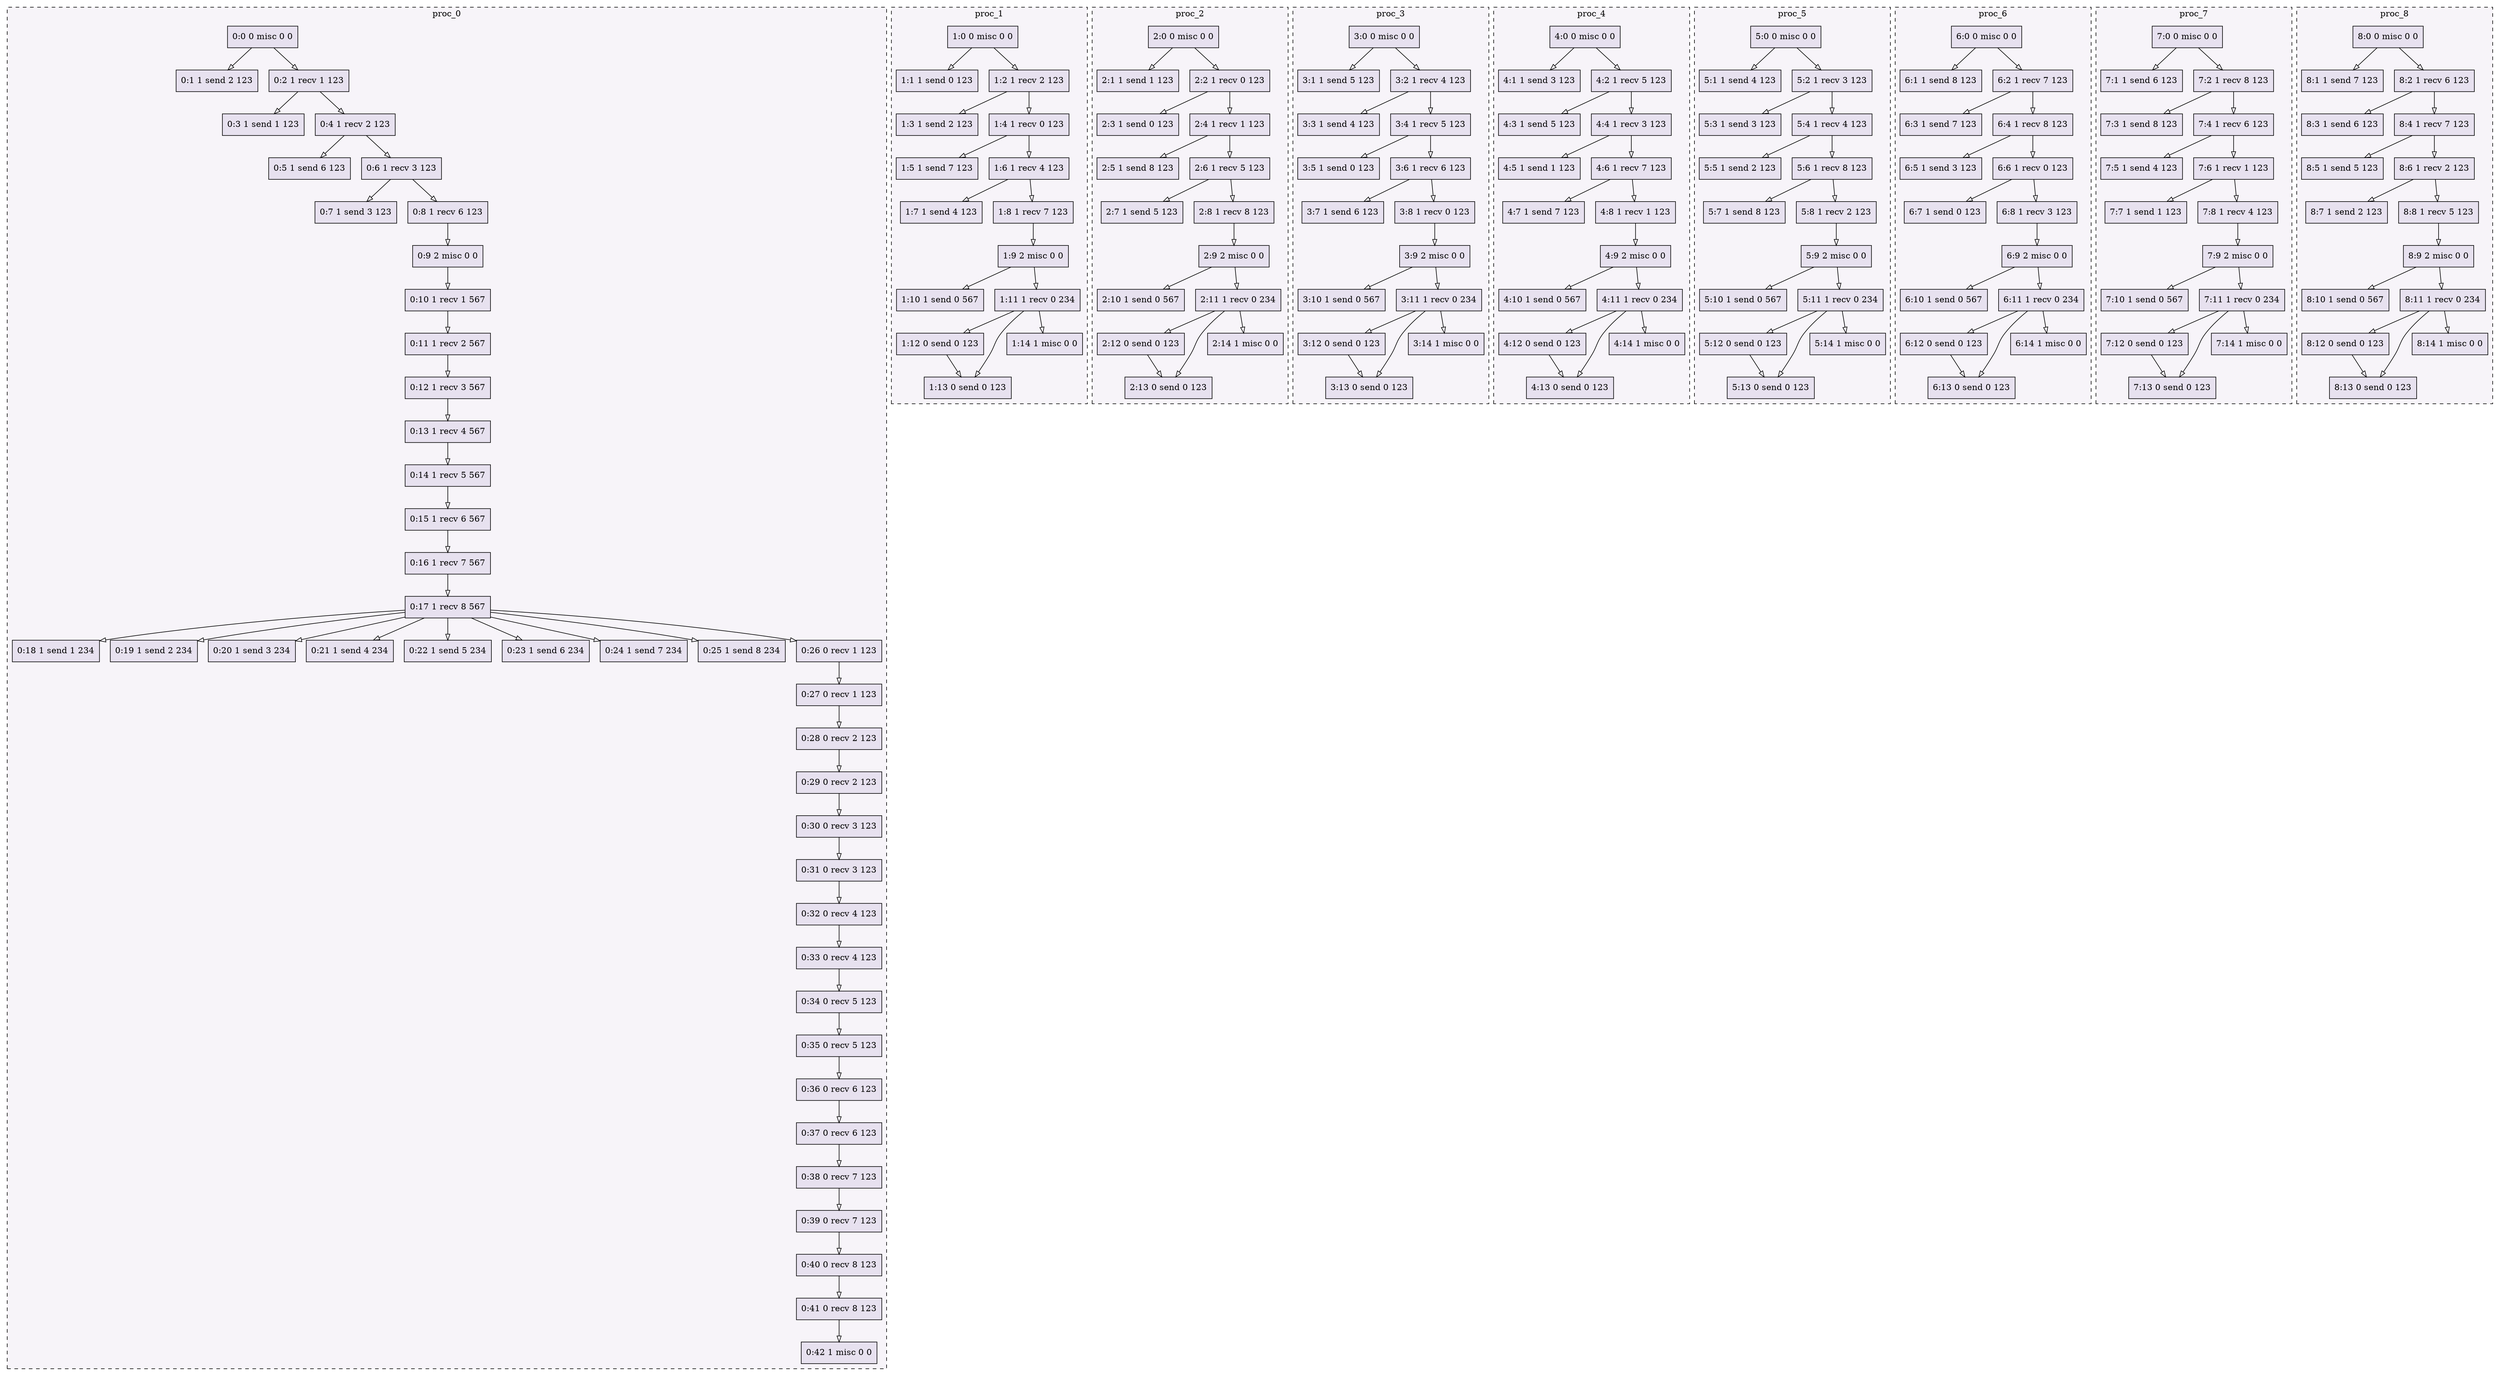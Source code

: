 digraph{node[shape=record style=filled colorscheme=purd9 fillcolor=2];subgraph cluster0{style=dashed;colorscheme=purd9;bgcolor=1;edge[arrowhead=empty];label=proc_0;0[label="0:0 0 misc 0 0"];1[label="0:1 1 send 2 123"];2[label="0:2 1 recv 1 123"];3[label="0:3 1 send 1 123"];4[label="0:4 1 recv 2 123"];5[label="0:5 1 send 6 123"];6[label="0:6 1 recv 3 123"];7[label="0:7 1 send 3 123"];8[label="0:8 1 recv 6 123"];9[label="0:9 2 misc 0 0"];10[label="0:10 1 recv 1 567"];11[label="0:11 1 recv 2 567"];12[label="0:12 1 recv 3 567"];13[label="0:13 1 recv 4 567"];14[label="0:14 1 recv 5 567"];15[label="0:15 1 recv 6 567"];16[label="0:16 1 recv 7 567"];17[label="0:17 1 recv 8 567"];18[label="0:18 1 send 1 234"];19[label="0:19 1 send 2 234"];20[label="0:20 1 send 3 234"];21[label="0:21 1 send 4 234"];22[label="0:22 1 send 5 234"];23[label="0:23 1 send 6 234"];24[label="0:24 1 send 7 234"];25[label="0:25 1 send 8 234"];26[label="0:26 0 recv 1 123"];27[label="0:27 0 recv 1 123"];28[label="0:28 0 recv 2 123"];29[label="0:29 0 recv 2 123"];30[label="0:30 0 recv 3 123"];31[label="0:31 0 recv 3 123"];32[label="0:32 0 recv 4 123"];33[label="0:33 0 recv 4 123"];34[label="0:34 0 recv 5 123"];35[label="0:35 0 recv 5 123"];36[label="0:36 0 recv 6 123"];37[label="0:37 0 recv 6 123"];38[label="0:38 0 recv 7 123"];39[label="0:39 0 recv 7 123"];40[label="0:40 0 recv 8 123"];41[label="0:41 0 recv 8 123"];42[label="0:42 1 misc 0 0"];0->1;0->2;2->3;2->4;4->5;4->6;6->7;6->8;8->9;9->10;10->11;11->12;12->13;13->14;14->15;15->16;16->17;17->18;17->19;17->20;17->21;17->22;17->23;17->24;17->25;17->26;26->27;27->28;28->29;29->30;30->31;31->32;32->33;33->34;34->35;35->36;36->37;37->38;38->39;39->40;40->41;41->42;}subgraph cluster1{style=dashed;colorscheme=purd9;bgcolor=1;edge[arrowhead=empty];label=proc_1;43[label="1:0 0 misc 0 0"];44[label="1:1 1 send 0 123"];45[label="1:2 1 recv 2 123"];46[label="1:3 1 send 2 123"];47[label="1:4 1 recv 0 123"];48[label="1:5 1 send 7 123"];49[label="1:6 1 recv 4 123"];50[label="1:7 1 send 4 123"];51[label="1:8 1 recv 7 123"];52[label="1:9 2 misc 0 0"];53[label="1:10 1 send 0 567"];54[label="1:11 1 recv 0 234"];55[label="1:12 0 send 0 123"];56[label="1:13 0 send 0 123"];57[label="1:14 1 misc 0 0"];43->44;43->45;45->46;45->47;47->48;47->49;49->50;49->51;51->52;52->53;52->54;54->55;55->56;54->56;54->57;}subgraph cluster2{style=dashed;colorscheme=purd9;bgcolor=1;edge[arrowhead=empty];label=proc_2;58[label="2:0 0 misc 0 0"];59[label="2:1 1 send 1 123"];60[label="2:2 1 recv 0 123"];61[label="2:3 1 send 0 123"];62[label="2:4 1 recv 1 123"];63[label="2:5 1 send 8 123"];64[label="2:6 1 recv 5 123"];65[label="2:7 1 send 5 123"];66[label="2:8 1 recv 8 123"];67[label="2:9 2 misc 0 0"];68[label="2:10 1 send 0 567"];69[label="2:11 1 recv 0 234"];70[label="2:12 0 send 0 123"];71[label="2:13 0 send 0 123"];72[label="2:14 1 misc 0 0"];58->59;58->60;60->61;60->62;62->63;62->64;64->65;64->66;66->67;67->68;67->69;69->70;70->71;69->71;69->72;}subgraph cluster3{style=dashed;colorscheme=purd9;bgcolor=1;edge[arrowhead=empty];label=proc_3;73[label="3:0 0 misc 0 0"];74[label="3:1 1 send 5 123"];75[label="3:2 1 recv 4 123"];76[label="3:3 1 send 4 123"];77[label="3:4 1 recv 5 123"];78[label="3:5 1 send 0 123"];79[label="3:6 1 recv 6 123"];80[label="3:7 1 send 6 123"];81[label="3:8 1 recv 0 123"];82[label="3:9 2 misc 0 0"];83[label="3:10 1 send 0 567"];84[label="3:11 1 recv 0 234"];85[label="3:12 0 send 0 123"];86[label="3:13 0 send 0 123"];87[label="3:14 1 misc 0 0"];73->74;73->75;75->76;75->77;77->78;77->79;79->80;79->81;81->82;82->83;82->84;84->85;85->86;84->86;84->87;}subgraph cluster4{style=dashed;colorscheme=purd9;bgcolor=1;edge[arrowhead=empty];label=proc_4;88[label="4:0 0 misc 0 0"];89[label="4:1 1 send 3 123"];90[label="4:2 1 recv 5 123"];91[label="4:3 1 send 5 123"];92[label="4:4 1 recv 3 123"];93[label="4:5 1 send 1 123"];94[label="4:6 1 recv 7 123"];95[label="4:7 1 send 7 123"];96[label="4:8 1 recv 1 123"];97[label="4:9 2 misc 0 0"];98[label="4:10 1 send 0 567"];99[label="4:11 1 recv 0 234"];100[label="4:12 0 send 0 123"];101[label="4:13 0 send 0 123"];102[label="4:14 1 misc 0 0"];88->89;88->90;90->91;90->92;92->93;92->94;94->95;94->96;96->97;97->98;97->99;99->100;100->101;99->101;99->102;}subgraph cluster5{style=dashed;colorscheme=purd9;bgcolor=1;edge[arrowhead=empty];label=proc_5;103[label="5:0 0 misc 0 0"];104[label="5:1 1 send 4 123"];105[label="5:2 1 recv 3 123"];106[label="5:3 1 send 3 123"];107[label="5:4 1 recv 4 123"];108[label="5:5 1 send 2 123"];109[label="5:6 1 recv 8 123"];110[label="5:7 1 send 8 123"];111[label="5:8 1 recv 2 123"];112[label="5:9 2 misc 0 0"];113[label="5:10 1 send 0 567"];114[label="5:11 1 recv 0 234"];115[label="5:12 0 send 0 123"];116[label="5:13 0 send 0 123"];117[label="5:14 1 misc 0 0"];103->104;103->105;105->106;105->107;107->108;107->109;109->110;109->111;111->112;112->113;112->114;114->115;115->116;114->116;114->117;}subgraph cluster6{style=dashed;colorscheme=purd9;bgcolor=1;edge[arrowhead=empty];label=proc_6;118[label="6:0 0 misc 0 0"];119[label="6:1 1 send 8 123"];120[label="6:2 1 recv 7 123"];121[label="6:3 1 send 7 123"];122[label="6:4 1 recv 8 123"];123[label="6:5 1 send 3 123"];124[label="6:6 1 recv 0 123"];125[label="6:7 1 send 0 123"];126[label="6:8 1 recv 3 123"];127[label="6:9 2 misc 0 0"];128[label="6:10 1 send 0 567"];129[label="6:11 1 recv 0 234"];130[label="6:12 0 send 0 123"];131[label="6:13 0 send 0 123"];132[label="6:14 1 misc 0 0"];118->119;118->120;120->121;120->122;122->123;122->124;124->125;124->126;126->127;127->128;127->129;129->130;130->131;129->131;129->132;}subgraph cluster7{style=dashed;colorscheme=purd9;bgcolor=1;edge[arrowhead=empty];label=proc_7;133[label="7:0 0 misc 0 0"];134[label="7:1 1 send 6 123"];135[label="7:2 1 recv 8 123"];136[label="7:3 1 send 8 123"];137[label="7:4 1 recv 6 123"];138[label="7:5 1 send 4 123"];139[label="7:6 1 recv 1 123"];140[label="7:7 1 send 1 123"];141[label="7:8 1 recv 4 123"];142[label="7:9 2 misc 0 0"];143[label="7:10 1 send 0 567"];144[label="7:11 1 recv 0 234"];145[label="7:12 0 send 0 123"];146[label="7:13 0 send 0 123"];147[label="7:14 1 misc 0 0"];133->134;133->135;135->136;135->137;137->138;137->139;139->140;139->141;141->142;142->143;142->144;144->145;145->146;144->146;144->147;}subgraph cluster8{style=dashed;colorscheme=purd9;bgcolor=1;edge[arrowhead=empty];label=proc_8;148[label="8:0 0 misc 0 0"];149[label="8:1 1 send 7 123"];150[label="8:2 1 recv 6 123"];151[label="8:3 1 send 6 123"];152[label="8:4 1 recv 7 123"];153[label="8:5 1 send 5 123"];154[label="8:6 1 recv 2 123"];155[label="8:7 1 send 2 123"];156[label="8:8 1 recv 5 123"];157[label="8:9 2 misc 0 0"];158[label="8:10 1 send 0 567"];159[label="8:11 1 recv 0 234"];160[label="8:12 0 send 0 123"];161[label="8:13 0 send 0 123"];162[label="8:14 1 misc 0 0"];148->149;148->150;150->151;150->152;152->153;152->154;154->155;154->156;156->157;157->158;157->159;159->160;160->161;159->161;159->162;}}